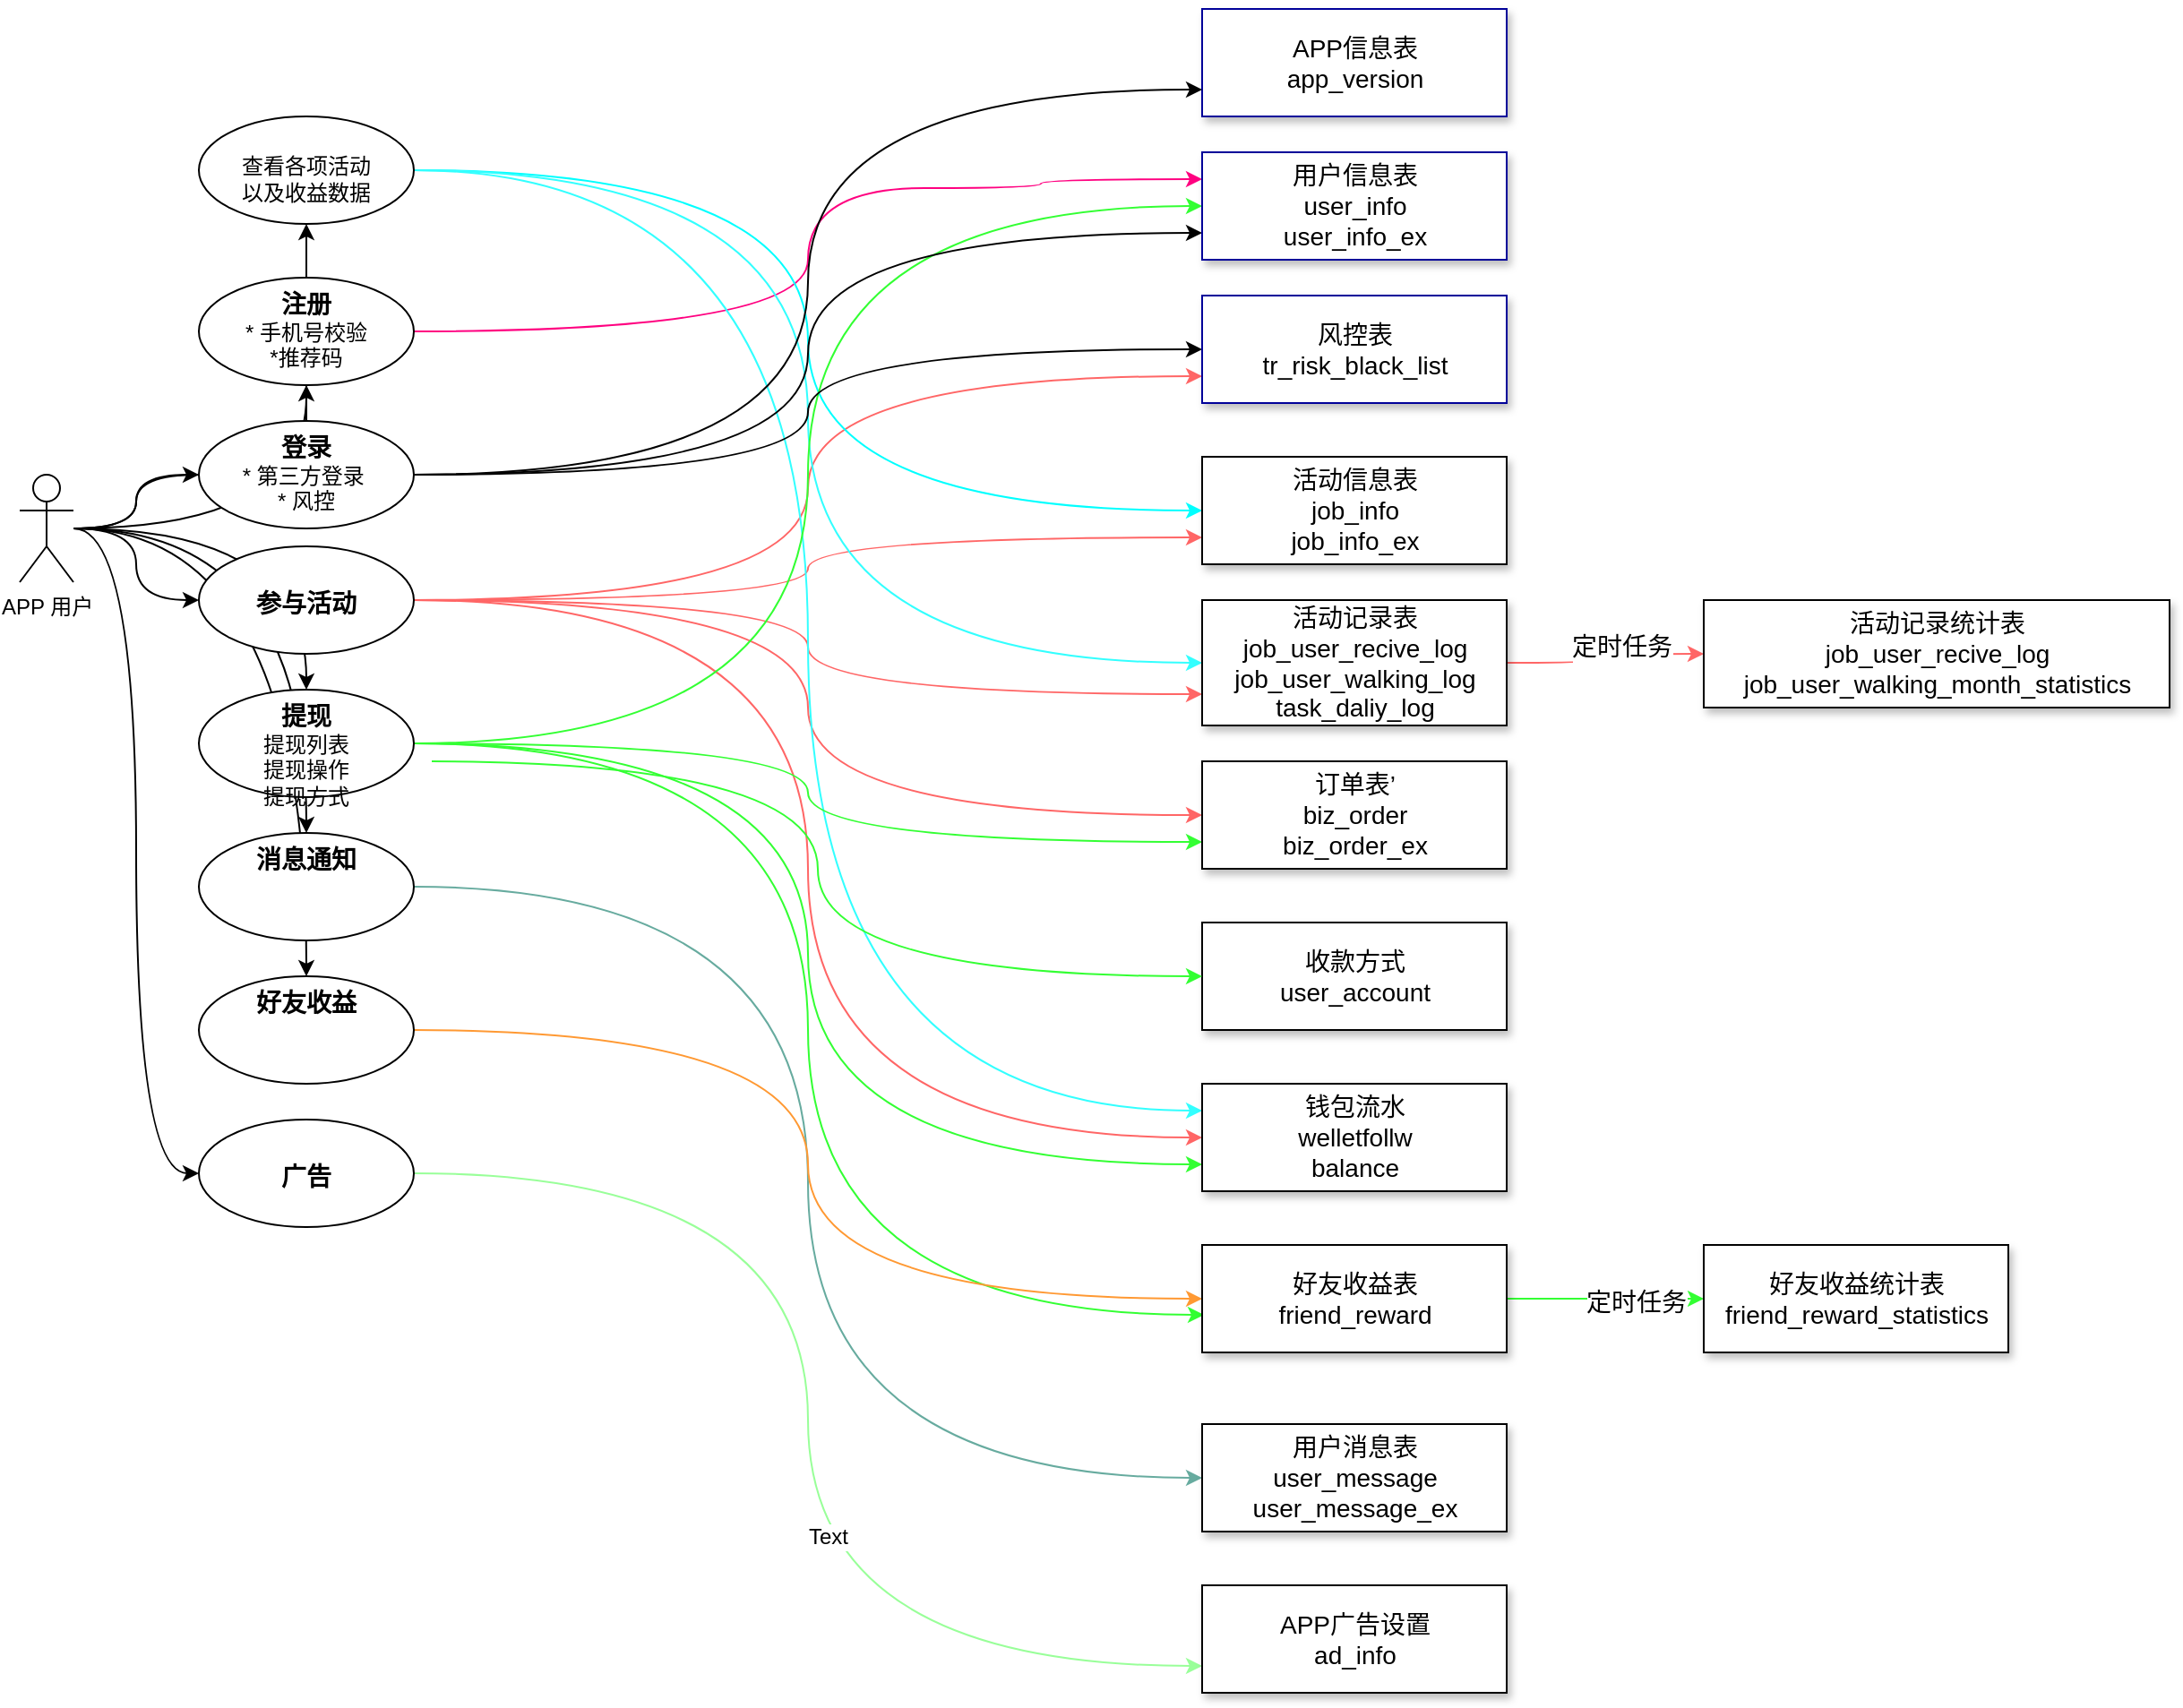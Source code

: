 <mxfile version="16.4.0" type="device"><diagram id="C5RBs43oDa-KdzZeNtuy" name="Page-1"><mxGraphModel dx="2510" dy="966" grid="1" gridSize="10" guides="1" tooltips="1" connect="1" arrows="1" fold="1" page="1" pageScale="1" pageWidth="827" pageHeight="1169" math="0" shadow="0"><root><mxCell id="WIyWlLk6GJQsqaUBKTNV-0"/><mxCell id="WIyWlLk6GJQsqaUBKTNV-1" parent="WIyWlLk6GJQsqaUBKTNV-0"/><mxCell id="Bk9xgPoU7rsBrCx7qOsD-5" value="" style="edgeStyle=orthogonalEdgeStyle;rounded=0;orthogonalLoop=1;jettySize=auto;html=1;curved=1;" edge="1" parent="WIyWlLk6GJQsqaUBKTNV-1" source="Bk9xgPoU7rsBrCx7qOsD-0" target="Bk9xgPoU7rsBrCx7qOsD-4"><mxGeometry relative="1" as="geometry"/></mxCell><mxCell id="Bk9xgPoU7rsBrCx7qOsD-8" value="" style="edgeStyle=orthogonalEdgeStyle;rounded=0;orthogonalLoop=1;jettySize=auto;html=1;curved=1;" edge="1" parent="WIyWlLk6GJQsqaUBKTNV-1" source="Bk9xgPoU7rsBrCx7qOsD-0" target="Bk9xgPoU7rsBrCx7qOsD-7"><mxGeometry relative="1" as="geometry"/></mxCell><mxCell id="Bk9xgPoU7rsBrCx7qOsD-11" value="" style="edgeStyle=orthogonalEdgeStyle;rounded=0;orthogonalLoop=1;jettySize=auto;html=1;curved=1;" edge="1" parent="WIyWlLk6GJQsqaUBKTNV-1" source="Bk9xgPoU7rsBrCx7qOsD-0" target="Bk9xgPoU7rsBrCx7qOsD-10"><mxGeometry relative="1" as="geometry"/></mxCell><mxCell id="Bk9xgPoU7rsBrCx7qOsD-13" value="" style="edgeStyle=orthogonalEdgeStyle;curved=1;rounded=0;orthogonalLoop=1;jettySize=auto;html=1;startArrow=none;" edge="1" parent="WIyWlLk6GJQsqaUBKTNV-1" source="Bk9xgPoU7rsBrCx7qOsD-7" target="Bk9xgPoU7rsBrCx7qOsD-12"><mxGeometry relative="1" as="geometry"/></mxCell><mxCell id="Bk9xgPoU7rsBrCx7qOsD-15" value="" style="edgeStyle=orthogonalEdgeStyle;curved=1;rounded=0;orthogonalLoop=1;jettySize=auto;html=1;" edge="1" parent="WIyWlLk6GJQsqaUBKTNV-1" source="Bk9xgPoU7rsBrCx7qOsD-0" target="Bk9xgPoU7rsBrCx7qOsD-14"><mxGeometry relative="1" as="geometry"/></mxCell><mxCell id="Bk9xgPoU7rsBrCx7qOsD-17" value="" style="edgeStyle=orthogonalEdgeStyle;curved=1;rounded=0;orthogonalLoop=1;jettySize=auto;html=1;fontSize=14;" edge="1" parent="WIyWlLk6GJQsqaUBKTNV-1" source="Bk9xgPoU7rsBrCx7qOsD-0" target="Bk9xgPoU7rsBrCx7qOsD-16"><mxGeometry relative="1" as="geometry"/></mxCell><mxCell id="Bk9xgPoU7rsBrCx7qOsD-38" style="edgeStyle=orthogonalEdgeStyle;curved=1;rounded=0;orthogonalLoop=1;jettySize=auto;html=1;fontSize=14;entryX=0.5;entryY=0;entryDx=0;entryDy=0;" edge="1" parent="WIyWlLk6GJQsqaUBKTNV-1" source="Bk9xgPoU7rsBrCx7qOsD-0" target="Bk9xgPoU7rsBrCx7qOsD-39"><mxGeometry relative="1" as="geometry"><mxPoint x="-40" y="770" as="targetPoint"/></mxGeometry></mxCell><mxCell id="Bk9xgPoU7rsBrCx7qOsD-69" style="edgeStyle=orthogonalEdgeStyle;curved=1;rounded=0;orthogonalLoop=1;jettySize=auto;html=1;fontSize=14;strokeColor=#000000;entryX=0;entryY=0.5;entryDx=0;entryDy=0;" edge="1" parent="WIyWlLk6GJQsqaUBKTNV-1" source="Bk9xgPoU7rsBrCx7qOsD-0" target="Bk9xgPoU7rsBrCx7qOsD-70"><mxGeometry relative="1" as="geometry"><mxPoint x="-70" y="860.0" as="targetPoint"/></mxGeometry></mxCell><mxCell id="Bk9xgPoU7rsBrCx7qOsD-0" value="APP 用户" style="shape=umlActor;verticalLabelPosition=bottom;verticalAlign=top;html=1;outlineConnect=0;" vertex="1" parent="WIyWlLk6GJQsqaUBKTNV-1"><mxGeometry x="-200" y="440" width="30" height="60" as="geometry"/></mxCell><mxCell id="Bk9xgPoU7rsBrCx7qOsD-34" style="edgeStyle=orthogonalEdgeStyle;curved=1;rounded=0;orthogonalLoop=1;jettySize=auto;html=1;entryX=0;entryY=0.25;entryDx=0;entryDy=0;fontSize=14;strokeColor=#FF0080;" edge="1" parent="WIyWlLk6GJQsqaUBKTNV-1" source="Bk9xgPoU7rsBrCx7qOsD-4" target="Bk9xgPoU7rsBrCx7qOsD-30"><mxGeometry relative="1" as="geometry"><Array as="points"><mxPoint x="240" y="360"/><mxPoint x="240" y="280"/><mxPoint x="370" y="280"/><mxPoint x="370" y="275"/></Array></mxGeometry></mxCell><mxCell id="Bk9xgPoU7rsBrCx7qOsD-4" value="&lt;font style=&quot;font-size: 14px&quot;&gt;&lt;b&gt;注册&lt;/b&gt;&lt;/font&gt;&lt;br&gt;* 手机号校验&lt;br&gt;*推荐码" style="ellipse;whiteSpace=wrap;html=1;verticalAlign=top;" vertex="1" parent="WIyWlLk6GJQsqaUBKTNV-1"><mxGeometry x="-100" y="330" width="120" height="60" as="geometry"/></mxCell><mxCell id="Bk9xgPoU7rsBrCx7qOsD-36" style="edgeStyle=orthogonalEdgeStyle;curved=1;rounded=0;orthogonalLoop=1;jettySize=auto;html=1;fontSize=14;strokeColor=#FF6666;entryX=0;entryY=0.75;entryDx=0;entryDy=0;" edge="1" parent="WIyWlLk6GJQsqaUBKTNV-1" source="Bk9xgPoU7rsBrCx7qOsD-10" target="Bk9xgPoU7rsBrCx7qOsD-35"><mxGeometry relative="1" as="geometry"/></mxCell><mxCell id="Bk9xgPoU7rsBrCx7qOsD-40" style="edgeStyle=orthogonalEdgeStyle;curved=1;rounded=0;orthogonalLoop=1;jettySize=auto;html=1;fontSize=14;strokeColor=#FF6666;entryX=0;entryY=0.75;entryDx=0;entryDy=0;" edge="1" parent="WIyWlLk6GJQsqaUBKTNV-1" source="Bk9xgPoU7rsBrCx7qOsD-10" target="Bk9xgPoU7rsBrCx7qOsD-37"><mxGeometry relative="1" as="geometry"/></mxCell><mxCell id="Bk9xgPoU7rsBrCx7qOsD-41" style="edgeStyle=orthogonalEdgeStyle;curved=1;rounded=0;orthogonalLoop=1;jettySize=auto;html=1;fontSize=14;entryX=0;entryY=0.5;entryDx=0;entryDy=0;strokeColor=#FF6666;" edge="1" parent="WIyWlLk6GJQsqaUBKTNV-1" source="Bk9xgPoU7rsBrCx7qOsD-10" target="Bk9xgPoU7rsBrCx7qOsD-42"><mxGeometry relative="1" as="geometry"><mxPoint x="460" y="650" as="targetPoint"/></mxGeometry></mxCell><mxCell id="Bk9xgPoU7rsBrCx7qOsD-44" style="edgeStyle=orthogonalEdgeStyle;curved=1;rounded=0;orthogonalLoop=1;jettySize=auto;html=1;entryX=0;entryY=0.5;entryDx=0;entryDy=0;fontSize=14;strokeColor=#FF6666;" edge="1" parent="WIyWlLk6GJQsqaUBKTNV-1" source="Bk9xgPoU7rsBrCx7qOsD-10" target="Bk9xgPoU7rsBrCx7qOsD-43"><mxGeometry relative="1" as="geometry"/></mxCell><mxCell id="Bk9xgPoU7rsBrCx7qOsD-45" style="edgeStyle=orthogonalEdgeStyle;curved=1;rounded=0;orthogonalLoop=1;jettySize=auto;html=1;entryX=0;entryY=0.75;entryDx=0;entryDy=0;fontSize=14;strokeColor=#FF6666;" edge="1" parent="WIyWlLk6GJQsqaUBKTNV-1" source="Bk9xgPoU7rsBrCx7qOsD-10" target="Bk9xgPoU7rsBrCx7qOsD-31"><mxGeometry relative="1" as="geometry"/></mxCell><mxCell id="Bk9xgPoU7rsBrCx7qOsD-10" value="&lt;b&gt;&lt;font style=&quot;font-size: 14px&quot;&gt;&lt;br&gt;参与活动&lt;/font&gt;&lt;/b&gt;" style="ellipse;whiteSpace=wrap;html=1;verticalAlign=top;" vertex="1" parent="WIyWlLk6GJQsqaUBKTNV-1"><mxGeometry x="-100" y="480" width="120" height="60" as="geometry"/></mxCell><mxCell id="Bk9xgPoU7rsBrCx7qOsD-62" style="edgeStyle=orthogonalEdgeStyle;curved=1;rounded=0;orthogonalLoop=1;jettySize=auto;html=1;entryX=0;entryY=0.5;entryDx=0;entryDy=0;fontSize=14;strokeColor=#00FFFF;" edge="1" parent="WIyWlLk6GJQsqaUBKTNV-1" source="Bk9xgPoU7rsBrCx7qOsD-12" target="Bk9xgPoU7rsBrCx7qOsD-35"><mxGeometry relative="1" as="geometry"/></mxCell><mxCell id="Bk9xgPoU7rsBrCx7qOsD-63" style="edgeStyle=orthogonalEdgeStyle;curved=1;rounded=0;orthogonalLoop=1;jettySize=auto;html=1;entryX=0;entryY=0.25;entryDx=0;entryDy=0;fontSize=14;strokeColor=#33FFFF;" edge="1" parent="WIyWlLk6GJQsqaUBKTNV-1" source="Bk9xgPoU7rsBrCx7qOsD-12" target="Bk9xgPoU7rsBrCx7qOsD-43"><mxGeometry relative="1" as="geometry"/></mxCell><mxCell id="Bk9xgPoU7rsBrCx7qOsD-64" style="edgeStyle=orthogonalEdgeStyle;curved=1;rounded=0;orthogonalLoop=1;jettySize=auto;html=1;entryX=0;entryY=0.5;entryDx=0;entryDy=0;fontSize=14;strokeColor=#33FFFF;" edge="1" parent="WIyWlLk6GJQsqaUBKTNV-1" source="Bk9xgPoU7rsBrCx7qOsD-12" target="Bk9xgPoU7rsBrCx7qOsD-37"><mxGeometry relative="1" as="geometry"/></mxCell><mxCell id="Bk9xgPoU7rsBrCx7qOsD-12" value="&lt;br&gt;查看各项活动&lt;br&gt;以及收益数据" style="ellipse;whiteSpace=wrap;html=1;verticalAlign=top;" vertex="1" parent="WIyWlLk6GJQsqaUBKTNV-1"><mxGeometry x="-100" y="240" width="120" height="60" as="geometry"/></mxCell><mxCell id="Bk9xgPoU7rsBrCx7qOsD-49" style="edgeStyle=orthogonalEdgeStyle;curved=1;rounded=0;orthogonalLoop=1;jettySize=auto;html=1;entryX=0;entryY=0.75;entryDx=0;entryDy=0;fontSize=14;strokeColor=#33FF33;" edge="1" parent="WIyWlLk6GJQsqaUBKTNV-1" source="Bk9xgPoU7rsBrCx7qOsD-14" target="Bk9xgPoU7rsBrCx7qOsD-42"><mxGeometry relative="1" as="geometry"/></mxCell><mxCell id="Bk9xgPoU7rsBrCx7qOsD-50" style="edgeStyle=orthogonalEdgeStyle;curved=1;rounded=0;orthogonalLoop=1;jettySize=auto;html=1;entryX=0;entryY=0.75;entryDx=0;entryDy=0;fontSize=14;strokeColor=#33FF33;" edge="1" parent="WIyWlLk6GJQsqaUBKTNV-1" source="Bk9xgPoU7rsBrCx7qOsD-14" target="Bk9xgPoU7rsBrCx7qOsD-43"><mxGeometry relative="1" as="geometry"/></mxCell><mxCell id="Bk9xgPoU7rsBrCx7qOsD-51" style="edgeStyle=orthogonalEdgeStyle;curved=1;rounded=0;orthogonalLoop=1;jettySize=auto;html=1;entryX=0;entryY=0.5;entryDx=0;entryDy=0;fontSize=14;strokeColor=#33FF33;" edge="1" parent="WIyWlLk6GJQsqaUBKTNV-1" source="Bk9xgPoU7rsBrCx7qOsD-14" target="Bk9xgPoU7rsBrCx7qOsD-30"><mxGeometry relative="1" as="geometry"/></mxCell><mxCell id="Bk9xgPoU7rsBrCx7qOsD-53" style="edgeStyle=orthogonalEdgeStyle;curved=1;rounded=0;orthogonalLoop=1;jettySize=auto;html=1;entryX=0.006;entryY=0.65;entryDx=0;entryDy=0;entryPerimeter=0;fontSize=14;strokeColor=#33FF33;" edge="1" parent="WIyWlLk6GJQsqaUBKTNV-1" source="Bk9xgPoU7rsBrCx7qOsD-14" target="Bk9xgPoU7rsBrCx7qOsD-52"><mxGeometry relative="1" as="geometry"/></mxCell><mxCell id="Bk9xgPoU7rsBrCx7qOsD-14" value="&lt;font&gt;&lt;span style=&quot;font-weight: bold ; font-size: 14px&quot;&gt;提现&lt;/span&gt;&lt;br&gt;&lt;font style=&quot;font-size: 12px&quot;&gt;提现列表&lt;br&gt;提现操作&lt;br&gt;提现方式&lt;/font&gt;&lt;br&gt;&lt;/font&gt;" style="ellipse;whiteSpace=wrap;html=1;verticalAlign=top;" vertex="1" parent="WIyWlLk6GJQsqaUBKTNV-1"><mxGeometry x="-100" y="560" width="120" height="60" as="geometry"/></mxCell><mxCell id="Bk9xgPoU7rsBrCx7qOsD-61" style="edgeStyle=orthogonalEdgeStyle;curved=1;rounded=0;orthogonalLoop=1;jettySize=auto;html=1;entryX=0;entryY=0.5;entryDx=0;entryDy=0;fontSize=14;strokeColor=#67AB9F;" edge="1" parent="WIyWlLk6GJQsqaUBKTNV-1" source="Bk9xgPoU7rsBrCx7qOsD-16" target="Bk9xgPoU7rsBrCx7qOsD-60"><mxGeometry relative="1" as="geometry"/></mxCell><mxCell id="Bk9xgPoU7rsBrCx7qOsD-16" value="&lt;b&gt;&lt;font style=&quot;font-size: 14px&quot;&gt;消息通知&lt;/font&gt;&lt;/b&gt;" style="ellipse;whiteSpace=wrap;html=1;verticalAlign=top;" vertex="1" parent="WIyWlLk6GJQsqaUBKTNV-1"><mxGeometry x="-100" y="640" width="120" height="60" as="geometry"/></mxCell><mxCell id="Bk9xgPoU7rsBrCx7qOsD-32" style="edgeStyle=orthogonalEdgeStyle;curved=1;rounded=0;orthogonalLoop=1;jettySize=auto;html=1;entryX=0;entryY=0.5;entryDx=0;entryDy=0;fontSize=14;" edge="1" parent="WIyWlLk6GJQsqaUBKTNV-1" source="Bk9xgPoU7rsBrCx7qOsD-7" target="Bk9xgPoU7rsBrCx7qOsD-31"><mxGeometry relative="1" as="geometry"/></mxCell><mxCell id="Bk9xgPoU7rsBrCx7qOsD-33" style="edgeStyle=orthogonalEdgeStyle;curved=1;rounded=0;orthogonalLoop=1;jettySize=auto;html=1;entryX=0;entryY=0.75;entryDx=0;entryDy=0;fontSize=14;" edge="1" parent="WIyWlLk6GJQsqaUBKTNV-1" source="Bk9xgPoU7rsBrCx7qOsD-7" target="Bk9xgPoU7rsBrCx7qOsD-30"><mxGeometry relative="1" as="geometry"/></mxCell><mxCell id="Bk9xgPoU7rsBrCx7qOsD-7" value="&lt;font style=&quot;font-size: 14px&quot;&gt;&lt;b&gt;登录&lt;/b&gt;&lt;/font&gt;&lt;br&gt;* 第三方登录&amp;nbsp;&lt;br&gt;* 风控" style="ellipse;whiteSpace=wrap;html=1;verticalAlign=top;" vertex="1" parent="WIyWlLk6GJQsqaUBKTNV-1"><mxGeometry x="-100" y="410" width="120" height="60" as="geometry"/></mxCell><mxCell id="Bk9xgPoU7rsBrCx7qOsD-18" value="" style="edgeStyle=orthogonalEdgeStyle;curved=1;rounded=0;orthogonalLoop=1;jettySize=auto;html=1;endArrow=none;" edge="1" parent="WIyWlLk6GJQsqaUBKTNV-1" source="Bk9xgPoU7rsBrCx7qOsD-0" target="Bk9xgPoU7rsBrCx7qOsD-7"><mxGeometry relative="1" as="geometry"><mxPoint x="-170" y="470" as="sourcePoint"/><mxPoint x="-40" y="300" as="targetPoint"/></mxGeometry></mxCell><mxCell id="Bk9xgPoU7rsBrCx7qOsD-30" value="用户信息表&lt;br&gt;user_info&lt;br&gt;user_info_ex" style="html=1;fontSize=14;shadow=1;strokeColor=#000099;" vertex="1" parent="WIyWlLk6GJQsqaUBKTNV-1"><mxGeometry x="460" y="260" width="170" height="60" as="geometry"/></mxCell><mxCell id="Bk9xgPoU7rsBrCx7qOsD-31" value="风控表&lt;br&gt;tr_risk_black_list" style="html=1;fontSize=14;shadow=1;strokeColor=#000099;" vertex="1" parent="WIyWlLk6GJQsqaUBKTNV-1"><mxGeometry x="460" y="340" width="170" height="60" as="geometry"/></mxCell><mxCell id="Bk9xgPoU7rsBrCx7qOsD-35" value="活动信息表&lt;br&gt;job_info&lt;br&gt;job_info_ex" style="html=1;fontSize=14;shadow=1;strokeColor=#000000;" vertex="1" parent="WIyWlLk6GJQsqaUBKTNV-1"><mxGeometry x="460" y="430" width="170" height="60" as="geometry"/></mxCell><mxCell id="Bk9xgPoU7rsBrCx7qOsD-46" style="edgeStyle=orthogonalEdgeStyle;curved=1;rounded=0;orthogonalLoop=1;jettySize=auto;html=1;fontSize=14;strokeColor=#FF6666;" edge="1" parent="WIyWlLk6GJQsqaUBKTNV-1" source="Bk9xgPoU7rsBrCx7qOsD-37" target="Bk9xgPoU7rsBrCx7qOsD-48"><mxGeometry relative="1" as="geometry"><mxPoint x="780" y="540" as="targetPoint"/></mxGeometry></mxCell><mxCell id="Bk9xgPoU7rsBrCx7qOsD-47" value="定时任务" style="edgeLabel;html=1;align=center;verticalAlign=middle;resizable=0;points=[];fontSize=14;" vertex="1" connectable="0" parent="Bk9xgPoU7rsBrCx7qOsD-46"><mxGeometry x="0.2" y="4" relative="1" as="geometry"><mxPoint as="offset"/></mxGeometry></mxCell><mxCell id="Bk9xgPoU7rsBrCx7qOsD-37" value="活动记录表&lt;br&gt;job_user_recive_log&lt;br&gt;job_user_walking_log&lt;br&gt;task_daliy_log" style="html=1;fontSize=14;shadow=1;strokeColor=#000000;" vertex="1" parent="WIyWlLk6GJQsqaUBKTNV-1"><mxGeometry x="460" y="510" width="170" height="70" as="geometry"/></mxCell><mxCell id="Bk9xgPoU7rsBrCx7qOsD-57" style="edgeStyle=orthogonalEdgeStyle;curved=1;rounded=0;orthogonalLoop=1;jettySize=auto;html=1;entryX=0;entryY=0.5;entryDx=0;entryDy=0;fontSize=14;strokeColor=#FF9933;" edge="1" parent="WIyWlLk6GJQsqaUBKTNV-1" source="Bk9xgPoU7rsBrCx7qOsD-39" target="Bk9xgPoU7rsBrCx7qOsD-52"><mxGeometry relative="1" as="geometry"/></mxCell><mxCell id="Bk9xgPoU7rsBrCx7qOsD-39" value="&lt;b&gt;&lt;font style=&quot;font-size: 14px&quot;&gt;好友收益&lt;/font&gt;&lt;/b&gt;" style="ellipse;whiteSpace=wrap;html=1;verticalAlign=top;" vertex="1" parent="WIyWlLk6GJQsqaUBKTNV-1"><mxGeometry x="-100" y="720" width="120" height="60" as="geometry"/></mxCell><mxCell id="Bk9xgPoU7rsBrCx7qOsD-42" value="订单表’&lt;br&gt;biz_order&lt;br&gt;biz_order_ex" style="html=1;fontSize=14;shadow=1;strokeColor=#000000;" vertex="1" parent="WIyWlLk6GJQsqaUBKTNV-1"><mxGeometry x="460" y="600" width="170" height="60" as="geometry"/></mxCell><mxCell id="Bk9xgPoU7rsBrCx7qOsD-43" value="钱包流水&lt;br&gt;welletfollw&lt;br&gt;balance" style="html=1;fontSize=14;shadow=1;strokeColor=#000000;" vertex="1" parent="WIyWlLk6GJQsqaUBKTNV-1"><mxGeometry x="460" y="780" width="170" height="60" as="geometry"/></mxCell><mxCell id="Bk9xgPoU7rsBrCx7qOsD-48" value="活动记录统计表&lt;br&gt;job_user_recive_log&lt;br&gt;job_user_walking_month_statistics" style="html=1;fontSize=14;shadow=1;strokeColor=#000000;" vertex="1" parent="WIyWlLk6GJQsqaUBKTNV-1"><mxGeometry x="740" y="510" width="260" height="60" as="geometry"/></mxCell><mxCell id="Bk9xgPoU7rsBrCx7qOsD-55" style="edgeStyle=orthogonalEdgeStyle;curved=1;rounded=0;orthogonalLoop=1;jettySize=auto;html=1;entryX=0;entryY=0.5;entryDx=0;entryDy=0;fontSize=14;strokeColor=#33FF33;" edge="1" parent="WIyWlLk6GJQsqaUBKTNV-1" source="Bk9xgPoU7rsBrCx7qOsD-52" target="Bk9xgPoU7rsBrCx7qOsD-54"><mxGeometry relative="1" as="geometry"/></mxCell><mxCell id="Bk9xgPoU7rsBrCx7qOsD-56" value="定时任务" style="edgeLabel;html=1;align=center;verticalAlign=middle;resizable=0;points=[];fontSize=14;" vertex="1" connectable="0" parent="Bk9xgPoU7rsBrCx7qOsD-55"><mxGeometry x="0.307" y="-2" relative="1" as="geometry"><mxPoint as="offset"/></mxGeometry></mxCell><mxCell id="Bk9xgPoU7rsBrCx7qOsD-52" value="好友收益表&lt;br&gt;friend_reward&lt;br&gt;" style="html=1;fontSize=14;shadow=1;strokeColor=#000000;" vertex="1" parent="WIyWlLk6GJQsqaUBKTNV-1"><mxGeometry x="460" y="870" width="170" height="60" as="geometry"/></mxCell><mxCell id="Bk9xgPoU7rsBrCx7qOsD-54" value="好友收益统计表&lt;br&gt;friend_reward_statistics" style="html=1;fontSize=14;shadow=1;strokeColor=#000000;" vertex="1" parent="WIyWlLk6GJQsqaUBKTNV-1"><mxGeometry x="740" y="870" width="170" height="60" as="geometry"/></mxCell><mxCell id="Bk9xgPoU7rsBrCx7qOsD-60" value="用户消息表&lt;br&gt;user_message&lt;br&gt;user_message_ex" style="html=1;fontSize=14;shadow=1;strokeColor=#000000;" vertex="1" parent="WIyWlLk6GJQsqaUBKTNV-1"><mxGeometry x="460" y="970" width="170" height="60" as="geometry"/></mxCell><mxCell id="Bk9xgPoU7rsBrCx7qOsD-65" value="APP信息表&lt;br&gt;app_version&lt;br&gt;" style="html=1;fontSize=14;shadow=1;strokeColor=#000099;" vertex="1" parent="WIyWlLk6GJQsqaUBKTNV-1"><mxGeometry x="460" y="180" width="170" height="60" as="geometry"/></mxCell><mxCell id="Bk9xgPoU7rsBrCx7qOsD-67" style="edgeStyle=orthogonalEdgeStyle;curved=1;rounded=0;orthogonalLoop=1;jettySize=auto;html=1;entryX=0;entryY=0.75;entryDx=0;entryDy=0;fontSize=14;exitX=1;exitY=0.5;exitDx=0;exitDy=0;" edge="1" parent="WIyWlLk6GJQsqaUBKTNV-1" source="Bk9xgPoU7rsBrCx7qOsD-7" target="Bk9xgPoU7rsBrCx7qOsD-65"><mxGeometry relative="1" as="geometry"><mxPoint x="30" y="450.0" as="sourcePoint"/><mxPoint x="470" y="315" as="targetPoint"/></mxGeometry></mxCell><mxCell id="Bk9xgPoU7rsBrCx7qOsD-72" style="edgeStyle=orthogonalEdgeStyle;curved=1;rounded=0;orthogonalLoop=1;jettySize=auto;html=1;entryX=0;entryY=0.75;entryDx=0;entryDy=0;fontSize=14;strokeColor=#99FF99;" edge="1" parent="WIyWlLk6GJQsqaUBKTNV-1" source="Bk9xgPoU7rsBrCx7qOsD-70" target="Bk9xgPoU7rsBrCx7qOsD-71"><mxGeometry relative="1" as="geometry"/></mxCell><mxCell id="Bk9xgPoU7rsBrCx7qOsD-75" value="Text" style="edgeLabel;html=1;align=center;verticalAlign=middle;resizable=0;points=[];fontSize=12;" vertex="1" connectable="0" parent="Bk9xgPoU7rsBrCx7qOsD-72"><mxGeometry x="0.182" y="11" relative="1" as="geometry"><mxPoint as="offset"/></mxGeometry></mxCell><mxCell id="Bk9xgPoU7rsBrCx7qOsD-70" value="&lt;b&gt;&lt;font style=&quot;font-size: 14px&quot;&gt;&lt;br&gt;广告&lt;/font&gt;&lt;/b&gt;" style="ellipse;whiteSpace=wrap;html=1;verticalAlign=top;" vertex="1" parent="WIyWlLk6GJQsqaUBKTNV-1"><mxGeometry x="-100" y="800" width="120" height="60" as="geometry"/></mxCell><mxCell id="Bk9xgPoU7rsBrCx7qOsD-71" value="APP广告设置&lt;br&gt;ad_info&lt;br&gt;" style="html=1;fontSize=14;shadow=1;strokeColor=#000000;" vertex="1" parent="WIyWlLk6GJQsqaUBKTNV-1"><mxGeometry x="460" y="1060" width="170" height="60" as="geometry"/></mxCell><mxCell id="Bk9xgPoU7rsBrCx7qOsD-73" value="收款方式&lt;br&gt;user_account" style="html=1;fontSize=14;shadow=1;strokeColor=#000000;" vertex="1" parent="WIyWlLk6GJQsqaUBKTNV-1"><mxGeometry x="460" y="690" width="170" height="60" as="geometry"/></mxCell><mxCell id="Bk9xgPoU7rsBrCx7qOsD-74" style="edgeStyle=orthogonalEdgeStyle;curved=1;rounded=0;orthogonalLoop=1;jettySize=auto;html=1;entryX=0;entryY=0.5;entryDx=0;entryDy=0;fontSize=14;strokeColor=#33FF33;" edge="1" parent="WIyWlLk6GJQsqaUBKTNV-1" target="Bk9xgPoU7rsBrCx7qOsD-73"><mxGeometry relative="1" as="geometry"><mxPoint x="30" y="600.0" as="sourcePoint"/><mxPoint x="471.02" y="949.0" as="targetPoint"/></mxGeometry></mxCell></root></mxGraphModel></diagram></mxfile>